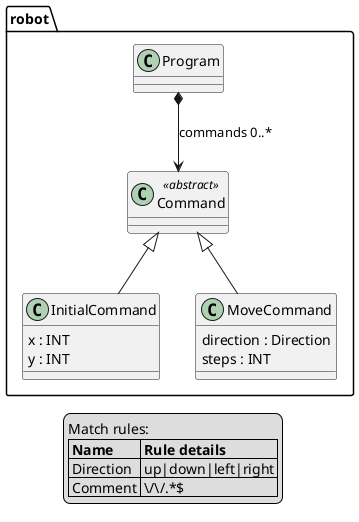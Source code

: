 @startuml
set namespaceSeparator .


class robot.Program  {
}


class robot.Command <<abstract>> {
}


class robot.InitialCommand  {
  x : INT
  y : INT
}


class robot.MoveCommand  {
  direction : Direction
  steps : INT
}


robot.Program *--> robot.Command: commands 0..*
robot.Command <|-- robot.InitialCommand
robot.Command <|-- robot.MoveCommand

legend
  Match rules:
  |= Name  |= Rule details |
  | Direction | up\|down\|left\|right |
  | Comment | \\/\\/.*$ |
end legend

@enduml
